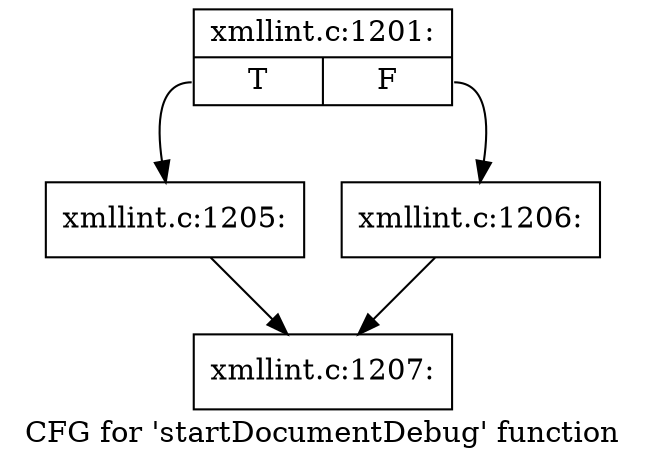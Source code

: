 digraph "CFG for 'startDocumentDebug' function" {
	label="CFG for 'startDocumentDebug' function";

	Node0x556d1b560bc0 [shape=record,label="{xmllint.c:1201:|{<s0>T|<s1>F}}"];
	Node0x556d1b560bc0:s0 -> Node0x556d1b561ee0;
	Node0x556d1b560bc0:s1 -> Node0x556d1b561f30;
	Node0x556d1b561ee0 [shape=record,label="{xmllint.c:1205:}"];
	Node0x556d1b561ee0 -> Node0x556d1b5615b0;
	Node0x556d1b561f30 [shape=record,label="{xmllint.c:1206:}"];
	Node0x556d1b561f30 -> Node0x556d1b5615b0;
	Node0x556d1b5615b0 [shape=record,label="{xmllint.c:1207:}"];
}
